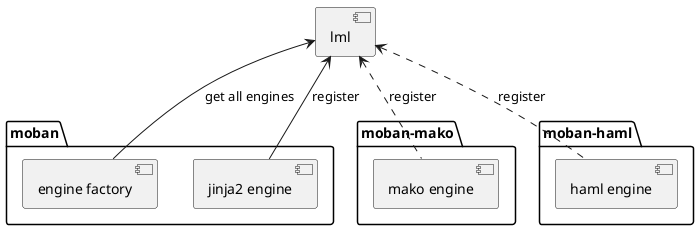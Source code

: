 @startuml

package "moban" {
[engine factory]
[jinja2 engine]
}

[lml]

package "moban-mako" {
[mako engine]
}

package "moban-haml" {
[haml engine]
}

[engine factory] -> [lml] : get all engines
[lml] <-- [jinja2 engine] : register
[lml] <.. [mako engine] : register
[lml] <.. [haml engine] : register

@enduml
